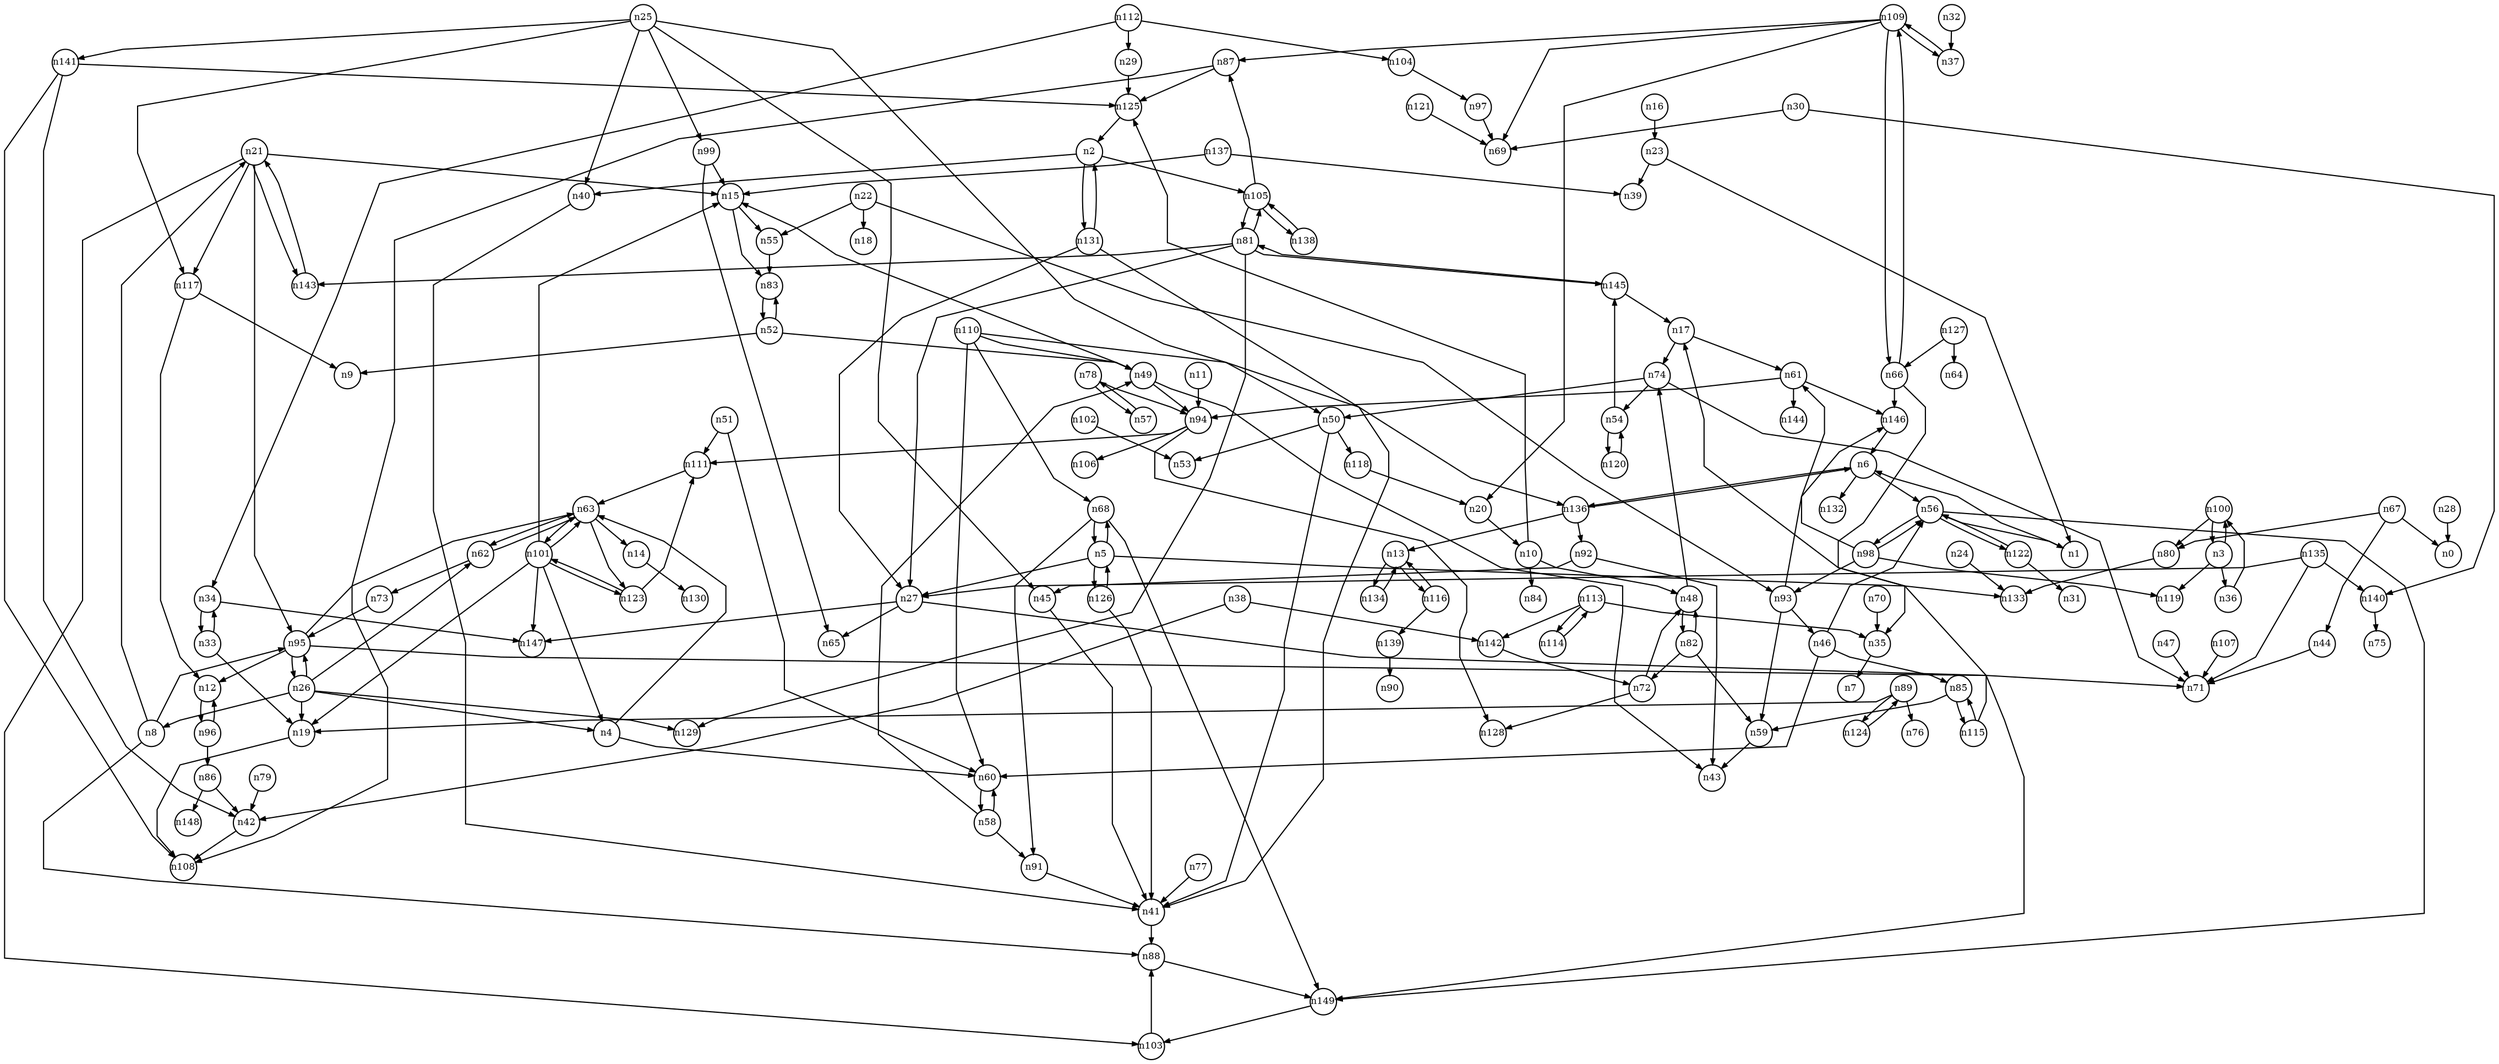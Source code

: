 digraph G{
splines=polyline;
ranksep=0.22;
nodesep=0.22;
nodesize=0.32;
fontsize=8
edge [arrowsize=0.5]
node [fontsize=8 shape=circle width=0.32 fixedsize=shape];

n40 -> n41
n2 -> n40
n2 -> n105
n2 -> n131
n105 -> n87
n105 -> n138
n105 -> n81
n131 -> n27
n131 -> n41
n131 -> n2
n36 -> n100
n3 -> n36
n3 -> n119
n3 -> n100
n60 -> n58
n4 -> n60
n4 -> n63
n27 -> n65
n27 -> n147
n27 -> n149
n5 -> n27
n5 -> n68
n5 -> n126
n5 -> n133
n68 -> n91
n68 -> n149
n68 -> n5
n126 -> n41
n126 -> n5
n56 -> n1
n56 -> n98
n56 -> n149
n56 -> n122
n6 -> n56
n6 -> n132
n6 -> n136
n136 -> n13
n136 -> n92
n136 -> n6
n21 -> n15
n21 -> n103
n21 -> n117
n21 -> n143
n21 -> n95
n8 -> n21
n8 -> n88
n8 -> n95
n88 -> n149
n48 -> n82
n48 -> n74
n10 -> n48
n10 -> n84
n10 -> n125
n125 -> n2
n94 -> n106
n94 -> n111
n94 -> n128
n11 -> n94
n134 -> n13
n13 -> n134
n13 -> n116
n14 -> n130
n55 -> n83
n15 -> n55
n15 -> n83
n23 -> n1
n23 -> n39
n16 -> n23
n61 -> n94
n61 -> n144
n61 -> n146
n17 -> n61
n17 -> n74
n19 -> n108
n20 -> n10
n103 -> n88
n117 -> n9
n117 -> n12
n143 -> n21
n22 -> n18
n22 -> n55
n22 -> n93
n93 -> n59
n93 -> n146
n93 -> n46
n1 -> n6
n24 -> n133
n25 -> n40
n25 -> n45
n25 -> n50
n25 -> n99
n25 -> n117
n25 -> n141
n45 -> n41
n50 -> n41
n50 -> n53
n50 -> n118
n99 -> n15
n99 -> n65
n141 -> n42
n141 -> n108
n141 -> n125
n26 -> n4
n26 -> n8
n26 -> n19
n26 -> n62
n26 -> n129
n26 -> n95
n62 -> n73
n62 -> n63
n149 -> n103
n28 -> n0
n29 -> n125
n30 -> n69
n30 -> n140
n140 -> n75
n37 -> n109
n32 -> n37
n33 -> n19
n33 -> n34
n34 -> n147
n34 -> n33
n35 -> n7
n42 -> n108
n38 -> n42
n38 -> n142
n142 -> n72
n41 -> n88
n44 -> n71
n46 -> n56
n46 -> n60
n46 -> n85
n85 -> n59
n85 -> n115
n47 -> n71
n82 -> n59
n82 -> n72
n82 -> n48
n49 -> n15
n49 -> n43
n49 -> n94
n118 -> n20
n51 -> n60
n51 -> n111
n111 -> n63
n52 -> n9
n52 -> n49
n52 -> n83
n120 -> n54
n54 -> n120
n54 -> n145
n145 -> n17
n145 -> n81
n98 -> n61
n98 -> n93
n98 -> n119
n98 -> n56
n58 -> n49
n58 -> n60
n58 -> n91
n91 -> n41
n59 -> n43
n146 -> n6
n73 -> n95
n63 -> n14
n63 -> n62
n63 -> n101
n63 -> n123
n101 -> n4
n101 -> n15
n101 -> n19
n101 -> n123
n101 -> n147
n101 -> n63
n123 -> n111
n123 -> n101
n66 -> n35
n66 -> n146
n66 -> n109
n67 -> n0
n67 -> n44
n67 -> n80
n80 -> n133
n70 -> n35
n72 -> n128
n72 -> n48
n74 -> n50
n74 -> n54
n74 -> n71
n77 -> n41
n57 -> n78
n78 -> n57
n78 -> n94
n79 -> n42
n81 -> n27
n81 -> n105
n81 -> n129
n81 -> n143
n81 -> n145
n83 -> n52
n86 -> n42
n86 -> n148
n87 -> n108
n87 -> n125
n89 -> n19
n89 -> n76
n89 -> n124
n92 -> n43
n92 -> n45
n12 -> n96
n95 -> n12
n95 -> n26
n95 -> n63
n95 -> n71
n96 -> n12
n96 -> n86
n97 -> n69
n100 -> n3
n100 -> n80
n102 -> n53
n104 -> n97
n138 -> n105
n107 -> n71
n109 -> n20
n109 -> n37
n109 -> n66
n109 -> n69
n109 -> n87
n110 -> n49
n110 -> n60
n110 -> n68
n110 -> n136
n112 -> n29
n112 -> n34
n112 -> n104
n113 -> n35
n113 -> n114
n113 -> n142
n114 -> n113
n115 -> n17
n115 -> n85
n116 -> n13
n116 -> n139
n139 -> n90
n121 -> n69
n122 -> n31
n122 -> n56
n124 -> n89
n127 -> n64
n127 -> n66
n135 -> n27
n135 -> n71
n135 -> n140
n137 -> n15
n137 -> n39
}
